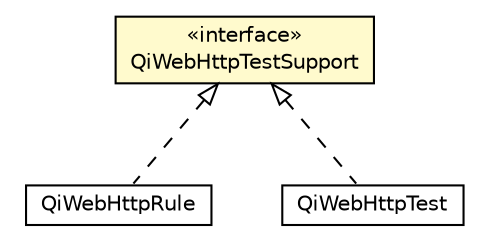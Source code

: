 #!/usr/local/bin/dot
#
# Class diagram 
# Generated by UMLGraph version R5_6-24-gf6e263 (http://www.umlgraph.org/)
#

digraph G {
	edge [fontname="Helvetica",fontsize=10,labelfontname="Helvetica",labelfontsize=10];
	node [fontname="Helvetica",fontsize=10,shape=plaintext];
	nodesep=0.25;
	ranksep=0.5;
	// org.qiweb.test.QiWebHttpRule
	c23794 [label=<<table title="org.qiweb.test.QiWebHttpRule" border="0" cellborder="1" cellspacing="0" cellpadding="2" port="p" href="./QiWebHttpRule.html">
		<tr><td><table border="0" cellspacing="0" cellpadding="1">
<tr><td align="center" balign="center"> QiWebHttpRule </td></tr>
		</table></td></tr>
		</table>>, URL="./QiWebHttpRule.html", fontname="Helvetica", fontcolor="black", fontsize=10.0];
	// org.qiweb.test.QiWebHttpTest
	c23795 [label=<<table title="org.qiweb.test.QiWebHttpTest" border="0" cellborder="1" cellspacing="0" cellpadding="2" port="p" href="./QiWebHttpTest.html">
		<tr><td><table border="0" cellspacing="0" cellpadding="1">
<tr><td align="center" balign="center"> QiWebHttpTest </td></tr>
		</table></td></tr>
		</table>>, URL="./QiWebHttpTest.html", fontname="Helvetica", fontcolor="black", fontsize=10.0];
	// org.qiweb.test.QiWebHttpTestSupport
	c23796 [label=<<table title="org.qiweb.test.QiWebHttpTestSupport" border="0" cellborder="1" cellspacing="0" cellpadding="2" port="p" bgcolor="lemonChiffon" href="./QiWebHttpTestSupport.html">
		<tr><td><table border="0" cellspacing="0" cellpadding="1">
<tr><td align="center" balign="center"> &#171;interface&#187; </td></tr>
<tr><td align="center" balign="center"> QiWebHttpTestSupport </td></tr>
		</table></td></tr>
		</table>>, URL="./QiWebHttpTestSupport.html", fontname="Helvetica", fontcolor="black", fontsize=10.0];
	//org.qiweb.test.QiWebHttpRule implements org.qiweb.test.QiWebHttpTestSupport
	c23796:p -> c23794:p [dir=back,arrowtail=empty,style=dashed];
	//org.qiweb.test.QiWebHttpTest implements org.qiweb.test.QiWebHttpTestSupport
	c23796:p -> c23795:p [dir=back,arrowtail=empty,style=dashed];
}

